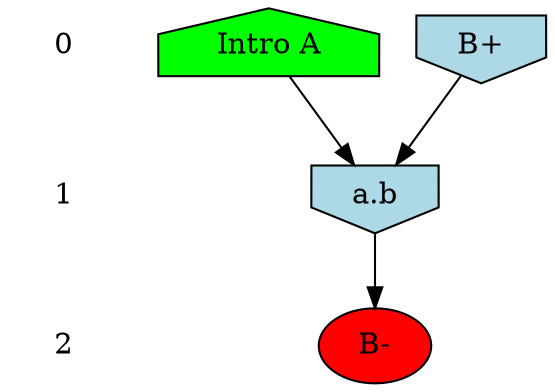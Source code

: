/* Compression of 48 causal flows obtained in average at 1.916503E+02 t.u */
/* Compressed causal flows were: [21;44;51;82;91;94;99;103;108;121;126;131;143;148;161;162;168;174;182;190;195;202;204;217;227;229;239;240;246;261;268;271;273;287;291;295;301;304;322;324;327;328;329;330;332;336;338;344] */
digraph G{
 ranksep=.5 ; 
{ rank = same ; "0" [shape=plaintext] ; node_1 [label ="Intro A", shape=house, style=filled, fillcolor=green] ;
node_2 [label="B+", shape=invhouse, style=filled, fillcolor = lightblue] ;
}
{ rank = same ; "1" [shape=plaintext] ; node_3 [label="a.b", shape=invhouse, style=filled, fillcolor = lightblue] ;
}
{ rank = same ; "2" [shape=plaintext] ; node_4 [label ="B-", style=filled, fillcolor=red] ;
}
"0" -> "1" [style="invis"]; 
"1" -> "2" [style="invis"]; 
node_1 -> node_3
node_2 -> node_3
node_3 -> node_4
}
/*
 Dot generation time: 0.000585
*/